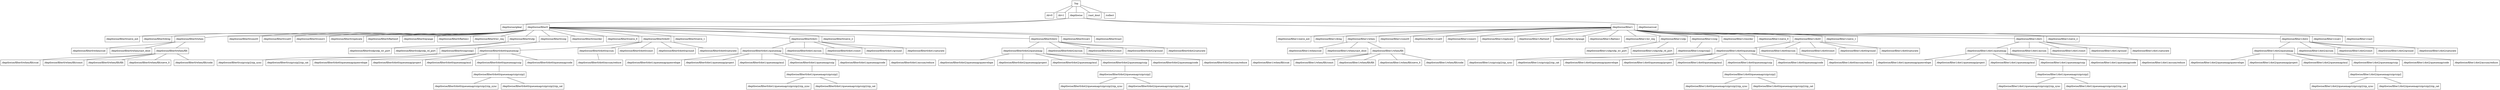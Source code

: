 // Anari AI - Hierarchy Tree
graph depthwise_graphviz_hierarchy_tree {
	rankdir=TD
	Top [label=Top shape=record]
	"/drv0" [label="/drv0" shape=record]
	Top -- "/drv0"
	"/drv1" [label="/drv1" shape=record]
	Top -- "/drv1"
	"/depthwise" [label="/depthwise" shape=record]
	Top -- "/depthwise"
	"/depthwise/qdeal" [label="/depthwise/qdeal" shape=record]
	"/depthwise" -- "/depthwise/qdeal"
	"/depthwise/filter0" [label="/depthwise/filter0" shape=record]
	"/depthwise" -- "/depthwise/filter0"
	"/depthwise/filter0/sieve_eot" [label="/depthwise/filter0/sieve_eot" shape=record]
	"/depthwise/filter0" -- "/depthwise/filter0/sieve_eot"
	"/depthwise/filter0/dreg" [label="/depthwise/filter0/dreg" shape=record]
	"/depthwise/filter0" -- "/depthwise/filter0/dreg"
	"/depthwise/filter0/when" [label="/depthwise/filter0/when" shape=record]
	"/depthwise/filter0" -- "/depthwise/filter0/when"
	"/depthwise/filter0/when/ccat" [label="/depthwise/filter0/when/ccat" shape=record]
	"/depthwise/filter0/when" -- "/depthwise/filter0/when/ccat"
	"/depthwise/filter0/when/cast_dout" [label="/depthwise/filter0/when/cast_dout" shape=record]
	"/depthwise/filter0/when" -- "/depthwise/filter0/when/cast_dout"
	"/depthwise/filter0/when/filt" [label="/depthwise/filter0/when/filt" shape=record]
	"/depthwise/filter0/when" -- "/depthwise/filter0/when/filt"
	"/depthwise/filter0/when/filt/ccat" [label="/depthwise/filter0/when/filt/ccat" shape=record]
	"/depthwise/filter0/when/filt" -- "/depthwise/filter0/when/filt/ccat"
	"/depthwise/filter0/when/filt/const" [label="/depthwise/filter0/when/filt/const" shape=record]
	"/depthwise/filter0/when/filt" -- "/depthwise/filter0/when/filt/const"
	"/depthwise/filter0/when/filt/filt" [label="/depthwise/filter0/when/filt/filt" shape=record]
	"/depthwise/filter0/when/filt" -- "/depthwise/filter0/when/filt/filt"
	"/depthwise/filter0/when/filt/sieve_0" [label="/depthwise/filter0/when/filt/sieve_0" shape=record]
	"/depthwise/filter0/when/filt" -- "/depthwise/filter0/when/filt/sieve_0"
	"/depthwise/filter0/when/filt/code" [label="/depthwise/filter0/when/filt/code" shape=record]
	"/depthwise/filter0/when/filt" -- "/depthwise/filter0/when/filt/code"
	"/depthwise/filter0/const0" [label="/depthwise/filter0/const0" shape=record]
	"/depthwise/filter0" -- "/depthwise/filter0/const0"
	"/depthwise/filter0/ccat0" [label="/depthwise/filter0/ccat0" shape=record]
	"/depthwise/filter0" -- "/depthwise/filter0/ccat0"
	"/depthwise/filter0/const1" [label="/depthwise/filter0/const1" shape=record]
	"/depthwise/filter0" -- "/depthwise/filter0/const1"
	"/depthwise/filter0/replicate" [label="/depthwise/filter0/replicate" shape=record]
	"/depthwise/filter0" -- "/depthwise/filter0/replicate"
	"/depthwise/filter0/flatten0" [label="/depthwise/filter0/flatten0" shape=record]
	"/depthwise/filter0" -- "/depthwise/filter0/flatten0"
	"/depthwise/filter0/qrange" [label="/depthwise/filter0/qrange" shape=record]
	"/depthwise/filter0" -- "/depthwise/filter0/qrange"
	"/depthwise/filter0/flatten1" [label="/depthwise/filter0/flatten1" shape=record]
	"/depthwise/filter0" -- "/depthwise/filter0/flatten1"
	"/depthwise/filter0/wr_req" [label="/depthwise/filter0/wr_req" shape=record]
	"/depthwise/filter0" -- "/depthwise/filter0/wr_req"
	"/depthwise/filter0/sdp" [label="/depthwise/filter0/sdp" shape=record]
	"/depthwise/filter0" -- "/depthwise/filter0/sdp"
	"/depthwise/filter0/sdp/sdp_wr_port" [label="/depthwise/filter0/sdp/sdp_wr_port" shape=record]
	"/depthwise/filter0/sdp" -- "/depthwise/filter0/sdp/sdp_wr_port"
	"/depthwise/filter0/sdp/sdp_rd_port" [label="/depthwise/filter0/sdp/sdp_rd_port" shape=record]
	"/depthwise/filter0/sdp" -- "/depthwise/filter0/sdp/sdp_rd_port"
	"/depthwise/filter0/czip" [label="/depthwise/filter0/czip" shape=record]
	"/depthwise/filter0" -- "/depthwise/filter0/czip"
	"/depthwise/filter0/czip/czip2" [label="/depthwise/filter0/czip/czip2" shape=record]
	"/depthwise/filter0/czip" -- "/depthwise/filter0/czip/czip2"
	"/depthwise/filter0/czip/czip2/zip_sync" [label="/depthwise/filter0/czip/czip2/zip_sync" shape=record]
	"/depthwise/filter0/czip/czip2" -- "/depthwise/filter0/czip/czip2/zip_sync"
	"/depthwise/filter0/czip/czip2/zip_cat" [label="/depthwise/filter0/czip/czip2/zip_cat" shape=record]
	"/depthwise/filter0/czip/czip2" -- "/depthwise/filter0/czip/czip2/zip_cat"
	"/depthwise/filter0/reorder" [label="/depthwise/filter0/reorder" shape=record]
	"/depthwise/filter0" -- "/depthwise/filter0/reorder"
	"/depthwise/filter0/sieve_0" [label="/depthwise/filter0/sieve_0" shape=record]
	"/depthwise/filter0" -- "/depthwise/filter0/sieve_0"
	"/depthwise/filter0/dot0" [label="/depthwise/filter0/dot0" shape=record]
	"/depthwise/filter0" -- "/depthwise/filter0/dot0"
	"/depthwise/filter0/dot0/queuemap" [label="/depthwise/filter0/dot0/queuemap" shape=record]
	"/depthwise/filter0/dot0" -- "/depthwise/filter0/dot0/queuemap"
	"/depthwise/filter0/dot0/queuemap/quenvelope" [label="/depthwise/filter0/dot0/queuemap/quenvelope" shape=record]
	"/depthwise/filter0/dot0/queuemap" -- "/depthwise/filter0/dot0/queuemap/quenvelope"
	"/depthwise/filter0/dot0/queuemap/project" [label="/depthwise/filter0/dot0/queuemap/project" shape=record]
	"/depthwise/filter0/dot0/queuemap" -- "/depthwise/filter0/dot0/queuemap/project"
	"/depthwise/filter0/dot0/queuemap/mul" [label="/depthwise/filter0/dot0/queuemap/mul" shape=record]
	"/depthwise/filter0/dot0/queuemap" -- "/depthwise/filter0/dot0/queuemap/mul"
	"/depthwise/filter0/dot0/queuemap/czip" [label="/depthwise/filter0/dot0/queuemap/czip" shape=record]
	"/depthwise/filter0/dot0/queuemap" -- "/depthwise/filter0/dot0/queuemap/czip"
	"/depthwise/filter0/dot0/queuemap/czip/czip2" [label="/depthwise/filter0/dot0/queuemap/czip/czip2" shape=record]
	"/depthwise/filter0/dot0/queuemap/czip" -- "/depthwise/filter0/dot0/queuemap/czip/czip2"
	"/depthwise/filter0/dot0/queuemap/czip/czip2/zip_sync" [label="/depthwise/filter0/dot0/queuemap/czip/czip2/zip_sync" shape=record]
	"/depthwise/filter0/dot0/queuemap/czip/czip2" -- "/depthwise/filter0/dot0/queuemap/czip/czip2/zip_sync"
	"/depthwise/filter0/dot0/queuemap/czip/czip2/zip_cat" [label="/depthwise/filter0/dot0/queuemap/czip/czip2/zip_cat" shape=record]
	"/depthwise/filter0/dot0/queuemap/czip/czip2" -- "/depthwise/filter0/dot0/queuemap/czip/czip2/zip_cat"
	"/depthwise/filter0/dot0/queuemap/code" [label="/depthwise/filter0/dot0/queuemap/code" shape=record]
	"/depthwise/filter0/dot0/queuemap" -- "/depthwise/filter0/dot0/queuemap/code"
	"/depthwise/filter0/dot0/accum" [label="/depthwise/filter0/dot0/accum" shape=record]
	"/depthwise/filter0/dot0" -- "/depthwise/filter0/dot0/accum"
	"/depthwise/filter0/dot0/accum/reduce" [label="/depthwise/filter0/dot0/accum/reduce" shape=record]
	"/depthwise/filter0/dot0/accum" -- "/depthwise/filter0/dot0/accum/reduce"
	"/depthwise/filter0/dot0/const" [label="/depthwise/filter0/dot0/const" shape=record]
	"/depthwise/filter0/dot0" -- "/depthwise/filter0/dot0/const"
	"/depthwise/filter0/dot0/qround" [label="/depthwise/filter0/dot0/qround" shape=record]
	"/depthwise/filter0/dot0" -- "/depthwise/filter0/dot0/qround"
	"/depthwise/filter0/dot0/saturate" [label="/depthwise/filter0/dot0/saturate" shape=record]
	"/depthwise/filter0/dot0" -- "/depthwise/filter0/dot0/saturate"
	"/depthwise/filter0/sieve_1" [label="/depthwise/filter0/sieve_1" shape=record]
	"/depthwise/filter0" -- "/depthwise/filter0/sieve_1"
	"/depthwise/filter0/dot1" [label="/depthwise/filter0/dot1" shape=record]
	"/depthwise/filter0" -- "/depthwise/filter0/dot1"
	"/depthwise/filter0/dot1/queuemap" [label="/depthwise/filter0/dot1/queuemap" shape=record]
	"/depthwise/filter0/dot1" -- "/depthwise/filter0/dot1/queuemap"
	"/depthwise/filter0/dot1/queuemap/quenvelope" [label="/depthwise/filter0/dot1/queuemap/quenvelope" shape=record]
	"/depthwise/filter0/dot1/queuemap" -- "/depthwise/filter0/dot1/queuemap/quenvelope"
	"/depthwise/filter0/dot1/queuemap/project" [label="/depthwise/filter0/dot1/queuemap/project" shape=record]
	"/depthwise/filter0/dot1/queuemap" -- "/depthwise/filter0/dot1/queuemap/project"
	"/depthwise/filter0/dot1/queuemap/mul" [label="/depthwise/filter0/dot1/queuemap/mul" shape=record]
	"/depthwise/filter0/dot1/queuemap" -- "/depthwise/filter0/dot1/queuemap/mul"
	"/depthwise/filter0/dot1/queuemap/czip" [label="/depthwise/filter0/dot1/queuemap/czip" shape=record]
	"/depthwise/filter0/dot1/queuemap" -- "/depthwise/filter0/dot1/queuemap/czip"
	"/depthwise/filter0/dot1/queuemap/czip/czip2" [label="/depthwise/filter0/dot1/queuemap/czip/czip2" shape=record]
	"/depthwise/filter0/dot1/queuemap/czip" -- "/depthwise/filter0/dot1/queuemap/czip/czip2"
	"/depthwise/filter0/dot1/queuemap/czip/czip2/zip_sync" [label="/depthwise/filter0/dot1/queuemap/czip/czip2/zip_sync" shape=record]
	"/depthwise/filter0/dot1/queuemap/czip/czip2" -- "/depthwise/filter0/dot1/queuemap/czip/czip2/zip_sync"
	"/depthwise/filter0/dot1/queuemap/czip/czip2/zip_cat" [label="/depthwise/filter0/dot1/queuemap/czip/czip2/zip_cat" shape=record]
	"/depthwise/filter0/dot1/queuemap/czip/czip2" -- "/depthwise/filter0/dot1/queuemap/czip/czip2/zip_cat"
	"/depthwise/filter0/dot1/queuemap/code" [label="/depthwise/filter0/dot1/queuemap/code" shape=record]
	"/depthwise/filter0/dot1/queuemap" -- "/depthwise/filter0/dot1/queuemap/code"
	"/depthwise/filter0/dot1/accum" [label="/depthwise/filter0/dot1/accum" shape=record]
	"/depthwise/filter0/dot1" -- "/depthwise/filter0/dot1/accum"
	"/depthwise/filter0/dot1/accum/reduce" [label="/depthwise/filter0/dot1/accum/reduce" shape=record]
	"/depthwise/filter0/dot1/accum" -- "/depthwise/filter0/dot1/accum/reduce"
	"/depthwise/filter0/dot1/const" [label="/depthwise/filter0/dot1/const" shape=record]
	"/depthwise/filter0/dot1" -- "/depthwise/filter0/dot1/const"
	"/depthwise/filter0/dot1/qround" [label="/depthwise/filter0/dot1/qround" shape=record]
	"/depthwise/filter0/dot1" -- "/depthwise/filter0/dot1/qround"
	"/depthwise/filter0/dot1/saturate" [label="/depthwise/filter0/dot1/saturate" shape=record]
	"/depthwise/filter0/dot1" -- "/depthwise/filter0/dot1/saturate"
	"/depthwise/filter0/sieve_2" [label="/depthwise/filter0/sieve_2" shape=record]
	"/depthwise/filter0" -- "/depthwise/filter0/sieve_2"
	"/depthwise/filter0/dot2" [label="/depthwise/filter0/dot2" shape=record]
	"/depthwise/filter0" -- "/depthwise/filter0/dot2"
	"/depthwise/filter0/dot2/queuemap" [label="/depthwise/filter0/dot2/queuemap" shape=record]
	"/depthwise/filter0/dot2" -- "/depthwise/filter0/dot2/queuemap"
	"/depthwise/filter0/dot2/queuemap/quenvelope" [label="/depthwise/filter0/dot2/queuemap/quenvelope" shape=record]
	"/depthwise/filter0/dot2/queuemap" -- "/depthwise/filter0/dot2/queuemap/quenvelope"
	"/depthwise/filter0/dot2/queuemap/project" [label="/depthwise/filter0/dot2/queuemap/project" shape=record]
	"/depthwise/filter0/dot2/queuemap" -- "/depthwise/filter0/dot2/queuemap/project"
	"/depthwise/filter0/dot2/queuemap/mul" [label="/depthwise/filter0/dot2/queuemap/mul" shape=record]
	"/depthwise/filter0/dot2/queuemap" -- "/depthwise/filter0/dot2/queuemap/mul"
	"/depthwise/filter0/dot2/queuemap/czip" [label="/depthwise/filter0/dot2/queuemap/czip" shape=record]
	"/depthwise/filter0/dot2/queuemap" -- "/depthwise/filter0/dot2/queuemap/czip"
	"/depthwise/filter0/dot2/queuemap/czip/czip2" [label="/depthwise/filter0/dot2/queuemap/czip/czip2" shape=record]
	"/depthwise/filter0/dot2/queuemap/czip" -- "/depthwise/filter0/dot2/queuemap/czip/czip2"
	"/depthwise/filter0/dot2/queuemap/czip/czip2/zip_sync" [label="/depthwise/filter0/dot2/queuemap/czip/czip2/zip_sync" shape=record]
	"/depthwise/filter0/dot2/queuemap/czip/czip2" -- "/depthwise/filter0/dot2/queuemap/czip/czip2/zip_sync"
	"/depthwise/filter0/dot2/queuemap/czip/czip2/zip_cat" [label="/depthwise/filter0/dot2/queuemap/czip/czip2/zip_cat" shape=record]
	"/depthwise/filter0/dot2/queuemap/czip/czip2" -- "/depthwise/filter0/dot2/queuemap/czip/czip2/zip_cat"
	"/depthwise/filter0/dot2/queuemap/code" [label="/depthwise/filter0/dot2/queuemap/code" shape=record]
	"/depthwise/filter0/dot2/queuemap" -- "/depthwise/filter0/dot2/queuemap/code"
	"/depthwise/filter0/dot2/accum" [label="/depthwise/filter0/dot2/accum" shape=record]
	"/depthwise/filter0/dot2" -- "/depthwise/filter0/dot2/accum"
	"/depthwise/filter0/dot2/accum/reduce" [label="/depthwise/filter0/dot2/accum/reduce" shape=record]
	"/depthwise/filter0/dot2/accum" -- "/depthwise/filter0/dot2/accum/reduce"
	"/depthwise/filter0/dot2/const" [label="/depthwise/filter0/dot2/const" shape=record]
	"/depthwise/filter0/dot2" -- "/depthwise/filter0/dot2/const"
	"/depthwise/filter0/dot2/qround" [label="/depthwise/filter0/dot2/qround" shape=record]
	"/depthwise/filter0/dot2" -- "/depthwise/filter0/dot2/qround"
	"/depthwise/filter0/dot2/saturate" [label="/depthwise/filter0/dot2/saturate" shape=record]
	"/depthwise/filter0/dot2" -- "/depthwise/filter0/dot2/saturate"
	"/depthwise/filter0/ccat1" [label="/depthwise/filter0/ccat1" shape=record]
	"/depthwise/filter0" -- "/depthwise/filter0/ccat1"
	"/depthwise/filter0/cast" [label="/depthwise/filter0/cast" shape=record]
	"/depthwise/filter0" -- "/depthwise/filter0/cast"
	"/depthwise/filter1" [label="/depthwise/filter1" shape=record]
	"/depthwise" -- "/depthwise/filter1"
	"/depthwise/filter1/sieve_eot" [label="/depthwise/filter1/sieve_eot" shape=record]
	"/depthwise/filter1" -- "/depthwise/filter1/sieve_eot"
	"/depthwise/filter1/dreg" [label="/depthwise/filter1/dreg" shape=record]
	"/depthwise/filter1" -- "/depthwise/filter1/dreg"
	"/depthwise/filter1/when" [label="/depthwise/filter1/when" shape=record]
	"/depthwise/filter1" -- "/depthwise/filter1/when"
	"/depthwise/filter1/when/ccat" [label="/depthwise/filter1/when/ccat" shape=record]
	"/depthwise/filter1/when" -- "/depthwise/filter1/when/ccat"
	"/depthwise/filter1/when/cast_dout" [label="/depthwise/filter1/when/cast_dout" shape=record]
	"/depthwise/filter1/when" -- "/depthwise/filter1/when/cast_dout"
	"/depthwise/filter1/when/filt" [label="/depthwise/filter1/when/filt" shape=record]
	"/depthwise/filter1/when" -- "/depthwise/filter1/when/filt"
	"/depthwise/filter1/when/filt/ccat" [label="/depthwise/filter1/when/filt/ccat" shape=record]
	"/depthwise/filter1/when/filt" -- "/depthwise/filter1/when/filt/ccat"
	"/depthwise/filter1/when/filt/const" [label="/depthwise/filter1/when/filt/const" shape=record]
	"/depthwise/filter1/when/filt" -- "/depthwise/filter1/when/filt/const"
	"/depthwise/filter1/when/filt/filt" [label="/depthwise/filter1/when/filt/filt" shape=record]
	"/depthwise/filter1/when/filt" -- "/depthwise/filter1/when/filt/filt"
	"/depthwise/filter1/when/filt/sieve_0" [label="/depthwise/filter1/when/filt/sieve_0" shape=record]
	"/depthwise/filter1/when/filt" -- "/depthwise/filter1/when/filt/sieve_0"
	"/depthwise/filter1/when/filt/code" [label="/depthwise/filter1/when/filt/code" shape=record]
	"/depthwise/filter1/when/filt" -- "/depthwise/filter1/when/filt/code"
	"/depthwise/filter1/const0" [label="/depthwise/filter1/const0" shape=record]
	"/depthwise/filter1" -- "/depthwise/filter1/const0"
	"/depthwise/filter1/ccat0" [label="/depthwise/filter1/ccat0" shape=record]
	"/depthwise/filter1" -- "/depthwise/filter1/ccat0"
	"/depthwise/filter1/const1" [label="/depthwise/filter1/const1" shape=record]
	"/depthwise/filter1" -- "/depthwise/filter1/const1"
	"/depthwise/filter1/replicate" [label="/depthwise/filter1/replicate" shape=record]
	"/depthwise/filter1" -- "/depthwise/filter1/replicate"
	"/depthwise/filter1/flatten0" [label="/depthwise/filter1/flatten0" shape=record]
	"/depthwise/filter1" -- "/depthwise/filter1/flatten0"
	"/depthwise/filter1/qrange" [label="/depthwise/filter1/qrange" shape=record]
	"/depthwise/filter1" -- "/depthwise/filter1/qrange"
	"/depthwise/filter1/flatten1" [label="/depthwise/filter1/flatten1" shape=record]
	"/depthwise/filter1" -- "/depthwise/filter1/flatten1"
	"/depthwise/filter1/wr_req" [label="/depthwise/filter1/wr_req" shape=record]
	"/depthwise/filter1" -- "/depthwise/filter1/wr_req"
	"/depthwise/filter1/sdp" [label="/depthwise/filter1/sdp" shape=record]
	"/depthwise/filter1" -- "/depthwise/filter1/sdp"
	"/depthwise/filter1/sdp/sdp_wr_port" [label="/depthwise/filter1/sdp/sdp_wr_port" shape=record]
	"/depthwise/filter1/sdp" -- "/depthwise/filter1/sdp/sdp_wr_port"
	"/depthwise/filter1/sdp/sdp_rd_port" [label="/depthwise/filter1/sdp/sdp_rd_port" shape=record]
	"/depthwise/filter1/sdp" -- "/depthwise/filter1/sdp/sdp_rd_port"
	"/depthwise/filter1/czip" [label="/depthwise/filter1/czip" shape=record]
	"/depthwise/filter1" -- "/depthwise/filter1/czip"
	"/depthwise/filter1/czip/czip2" [label="/depthwise/filter1/czip/czip2" shape=record]
	"/depthwise/filter1/czip" -- "/depthwise/filter1/czip/czip2"
	"/depthwise/filter1/czip/czip2/zip_sync" [label="/depthwise/filter1/czip/czip2/zip_sync" shape=record]
	"/depthwise/filter1/czip/czip2" -- "/depthwise/filter1/czip/czip2/zip_sync"
	"/depthwise/filter1/czip/czip2/zip_cat" [label="/depthwise/filter1/czip/czip2/zip_cat" shape=record]
	"/depthwise/filter1/czip/czip2" -- "/depthwise/filter1/czip/czip2/zip_cat"
	"/depthwise/filter1/reorder" [label="/depthwise/filter1/reorder" shape=record]
	"/depthwise/filter1" -- "/depthwise/filter1/reorder"
	"/depthwise/filter1/sieve_0" [label="/depthwise/filter1/sieve_0" shape=record]
	"/depthwise/filter1" -- "/depthwise/filter1/sieve_0"
	"/depthwise/filter1/dot0" [label="/depthwise/filter1/dot0" shape=record]
	"/depthwise/filter1" -- "/depthwise/filter1/dot0"
	"/depthwise/filter1/dot0/queuemap" [label="/depthwise/filter1/dot0/queuemap" shape=record]
	"/depthwise/filter1/dot0" -- "/depthwise/filter1/dot0/queuemap"
	"/depthwise/filter1/dot0/queuemap/quenvelope" [label="/depthwise/filter1/dot0/queuemap/quenvelope" shape=record]
	"/depthwise/filter1/dot0/queuemap" -- "/depthwise/filter1/dot0/queuemap/quenvelope"
	"/depthwise/filter1/dot0/queuemap/project" [label="/depthwise/filter1/dot0/queuemap/project" shape=record]
	"/depthwise/filter1/dot0/queuemap" -- "/depthwise/filter1/dot0/queuemap/project"
	"/depthwise/filter1/dot0/queuemap/mul" [label="/depthwise/filter1/dot0/queuemap/mul" shape=record]
	"/depthwise/filter1/dot0/queuemap" -- "/depthwise/filter1/dot0/queuemap/mul"
	"/depthwise/filter1/dot0/queuemap/czip" [label="/depthwise/filter1/dot0/queuemap/czip" shape=record]
	"/depthwise/filter1/dot0/queuemap" -- "/depthwise/filter1/dot0/queuemap/czip"
	"/depthwise/filter1/dot0/queuemap/czip/czip2" [label="/depthwise/filter1/dot0/queuemap/czip/czip2" shape=record]
	"/depthwise/filter1/dot0/queuemap/czip" -- "/depthwise/filter1/dot0/queuemap/czip/czip2"
	"/depthwise/filter1/dot0/queuemap/czip/czip2/zip_sync" [label="/depthwise/filter1/dot0/queuemap/czip/czip2/zip_sync" shape=record]
	"/depthwise/filter1/dot0/queuemap/czip/czip2" -- "/depthwise/filter1/dot0/queuemap/czip/czip2/zip_sync"
	"/depthwise/filter1/dot0/queuemap/czip/czip2/zip_cat" [label="/depthwise/filter1/dot0/queuemap/czip/czip2/zip_cat" shape=record]
	"/depthwise/filter1/dot0/queuemap/czip/czip2" -- "/depthwise/filter1/dot0/queuemap/czip/czip2/zip_cat"
	"/depthwise/filter1/dot0/queuemap/code" [label="/depthwise/filter1/dot0/queuemap/code" shape=record]
	"/depthwise/filter1/dot0/queuemap" -- "/depthwise/filter1/dot0/queuemap/code"
	"/depthwise/filter1/dot0/accum" [label="/depthwise/filter1/dot0/accum" shape=record]
	"/depthwise/filter1/dot0" -- "/depthwise/filter1/dot0/accum"
	"/depthwise/filter1/dot0/accum/reduce" [label="/depthwise/filter1/dot0/accum/reduce" shape=record]
	"/depthwise/filter1/dot0/accum" -- "/depthwise/filter1/dot0/accum/reduce"
	"/depthwise/filter1/dot0/const" [label="/depthwise/filter1/dot0/const" shape=record]
	"/depthwise/filter1/dot0" -- "/depthwise/filter1/dot0/const"
	"/depthwise/filter1/dot0/qround" [label="/depthwise/filter1/dot0/qround" shape=record]
	"/depthwise/filter1/dot0" -- "/depthwise/filter1/dot0/qround"
	"/depthwise/filter1/dot0/saturate" [label="/depthwise/filter1/dot0/saturate" shape=record]
	"/depthwise/filter1/dot0" -- "/depthwise/filter1/dot0/saturate"
	"/depthwise/filter1/sieve_1" [label="/depthwise/filter1/sieve_1" shape=record]
	"/depthwise/filter1" -- "/depthwise/filter1/sieve_1"
	"/depthwise/filter1/dot1" [label="/depthwise/filter1/dot1" shape=record]
	"/depthwise/filter1" -- "/depthwise/filter1/dot1"
	"/depthwise/filter1/dot1/queuemap" [label="/depthwise/filter1/dot1/queuemap" shape=record]
	"/depthwise/filter1/dot1" -- "/depthwise/filter1/dot1/queuemap"
	"/depthwise/filter1/dot1/queuemap/quenvelope" [label="/depthwise/filter1/dot1/queuemap/quenvelope" shape=record]
	"/depthwise/filter1/dot1/queuemap" -- "/depthwise/filter1/dot1/queuemap/quenvelope"
	"/depthwise/filter1/dot1/queuemap/project" [label="/depthwise/filter1/dot1/queuemap/project" shape=record]
	"/depthwise/filter1/dot1/queuemap" -- "/depthwise/filter1/dot1/queuemap/project"
	"/depthwise/filter1/dot1/queuemap/mul" [label="/depthwise/filter1/dot1/queuemap/mul" shape=record]
	"/depthwise/filter1/dot1/queuemap" -- "/depthwise/filter1/dot1/queuemap/mul"
	"/depthwise/filter1/dot1/queuemap/czip" [label="/depthwise/filter1/dot1/queuemap/czip" shape=record]
	"/depthwise/filter1/dot1/queuemap" -- "/depthwise/filter1/dot1/queuemap/czip"
	"/depthwise/filter1/dot1/queuemap/czip/czip2" [label="/depthwise/filter1/dot1/queuemap/czip/czip2" shape=record]
	"/depthwise/filter1/dot1/queuemap/czip" -- "/depthwise/filter1/dot1/queuemap/czip/czip2"
	"/depthwise/filter1/dot1/queuemap/czip/czip2/zip_sync" [label="/depthwise/filter1/dot1/queuemap/czip/czip2/zip_sync" shape=record]
	"/depthwise/filter1/dot1/queuemap/czip/czip2" -- "/depthwise/filter1/dot1/queuemap/czip/czip2/zip_sync"
	"/depthwise/filter1/dot1/queuemap/czip/czip2/zip_cat" [label="/depthwise/filter1/dot1/queuemap/czip/czip2/zip_cat" shape=record]
	"/depthwise/filter1/dot1/queuemap/czip/czip2" -- "/depthwise/filter1/dot1/queuemap/czip/czip2/zip_cat"
	"/depthwise/filter1/dot1/queuemap/code" [label="/depthwise/filter1/dot1/queuemap/code" shape=record]
	"/depthwise/filter1/dot1/queuemap" -- "/depthwise/filter1/dot1/queuemap/code"
	"/depthwise/filter1/dot1/accum" [label="/depthwise/filter1/dot1/accum" shape=record]
	"/depthwise/filter1/dot1" -- "/depthwise/filter1/dot1/accum"
	"/depthwise/filter1/dot1/accum/reduce" [label="/depthwise/filter1/dot1/accum/reduce" shape=record]
	"/depthwise/filter1/dot1/accum" -- "/depthwise/filter1/dot1/accum/reduce"
	"/depthwise/filter1/dot1/const" [label="/depthwise/filter1/dot1/const" shape=record]
	"/depthwise/filter1/dot1" -- "/depthwise/filter1/dot1/const"
	"/depthwise/filter1/dot1/qround" [label="/depthwise/filter1/dot1/qround" shape=record]
	"/depthwise/filter1/dot1" -- "/depthwise/filter1/dot1/qround"
	"/depthwise/filter1/dot1/saturate" [label="/depthwise/filter1/dot1/saturate" shape=record]
	"/depthwise/filter1/dot1" -- "/depthwise/filter1/dot1/saturate"
	"/depthwise/filter1/sieve_2" [label="/depthwise/filter1/sieve_2" shape=record]
	"/depthwise/filter1" -- "/depthwise/filter1/sieve_2"
	"/depthwise/filter1/dot2" [label="/depthwise/filter1/dot2" shape=record]
	"/depthwise/filter1" -- "/depthwise/filter1/dot2"
	"/depthwise/filter1/dot2/queuemap" [label="/depthwise/filter1/dot2/queuemap" shape=record]
	"/depthwise/filter1/dot2" -- "/depthwise/filter1/dot2/queuemap"
	"/depthwise/filter1/dot2/queuemap/quenvelope" [label="/depthwise/filter1/dot2/queuemap/quenvelope" shape=record]
	"/depthwise/filter1/dot2/queuemap" -- "/depthwise/filter1/dot2/queuemap/quenvelope"
	"/depthwise/filter1/dot2/queuemap/project" [label="/depthwise/filter1/dot2/queuemap/project" shape=record]
	"/depthwise/filter1/dot2/queuemap" -- "/depthwise/filter1/dot2/queuemap/project"
	"/depthwise/filter1/dot2/queuemap/mul" [label="/depthwise/filter1/dot2/queuemap/mul" shape=record]
	"/depthwise/filter1/dot2/queuemap" -- "/depthwise/filter1/dot2/queuemap/mul"
	"/depthwise/filter1/dot2/queuemap/czip" [label="/depthwise/filter1/dot2/queuemap/czip" shape=record]
	"/depthwise/filter1/dot2/queuemap" -- "/depthwise/filter1/dot2/queuemap/czip"
	"/depthwise/filter1/dot2/queuemap/czip/czip2" [label="/depthwise/filter1/dot2/queuemap/czip/czip2" shape=record]
	"/depthwise/filter1/dot2/queuemap/czip" -- "/depthwise/filter1/dot2/queuemap/czip/czip2"
	"/depthwise/filter1/dot2/queuemap/czip/czip2/zip_sync" [label="/depthwise/filter1/dot2/queuemap/czip/czip2/zip_sync" shape=record]
	"/depthwise/filter1/dot2/queuemap/czip/czip2" -- "/depthwise/filter1/dot2/queuemap/czip/czip2/zip_sync"
	"/depthwise/filter1/dot2/queuemap/czip/czip2/zip_cat" [label="/depthwise/filter1/dot2/queuemap/czip/czip2/zip_cat" shape=record]
	"/depthwise/filter1/dot2/queuemap/czip/czip2" -- "/depthwise/filter1/dot2/queuemap/czip/czip2/zip_cat"
	"/depthwise/filter1/dot2/queuemap/code" [label="/depthwise/filter1/dot2/queuemap/code" shape=record]
	"/depthwise/filter1/dot2/queuemap" -- "/depthwise/filter1/dot2/queuemap/code"
	"/depthwise/filter1/dot2/accum" [label="/depthwise/filter1/dot2/accum" shape=record]
	"/depthwise/filter1/dot2" -- "/depthwise/filter1/dot2/accum"
	"/depthwise/filter1/dot2/accum/reduce" [label="/depthwise/filter1/dot2/accum/reduce" shape=record]
	"/depthwise/filter1/dot2/accum" -- "/depthwise/filter1/dot2/accum/reduce"
	"/depthwise/filter1/dot2/const" [label="/depthwise/filter1/dot2/const" shape=record]
	"/depthwise/filter1/dot2" -- "/depthwise/filter1/dot2/const"
	"/depthwise/filter1/dot2/qround" [label="/depthwise/filter1/dot2/qround" shape=record]
	"/depthwise/filter1/dot2" -- "/depthwise/filter1/dot2/qround"
	"/depthwise/filter1/dot2/saturate" [label="/depthwise/filter1/dot2/saturate" shape=record]
	"/depthwise/filter1/dot2" -- "/depthwise/filter1/dot2/saturate"
	"/depthwise/filter1/ccat1" [label="/depthwise/filter1/ccat1" shape=record]
	"/depthwise/filter1" -- "/depthwise/filter1/ccat1"
	"/depthwise/filter1/cast" [label="/depthwise/filter1/cast" shape=record]
	"/depthwise/filter1" -- "/depthwise/filter1/cast"
	"/depthwise/ccat" [label="/depthwise/ccat" shape=record]
	"/depthwise" -- "/depthwise/ccat"
	"/cast_dout" [label="/cast_dout" shape=record]
	Top -- "/cast_dout"
	"/collect" [label="/collect" shape=record]
	Top -- "/collect"
}
